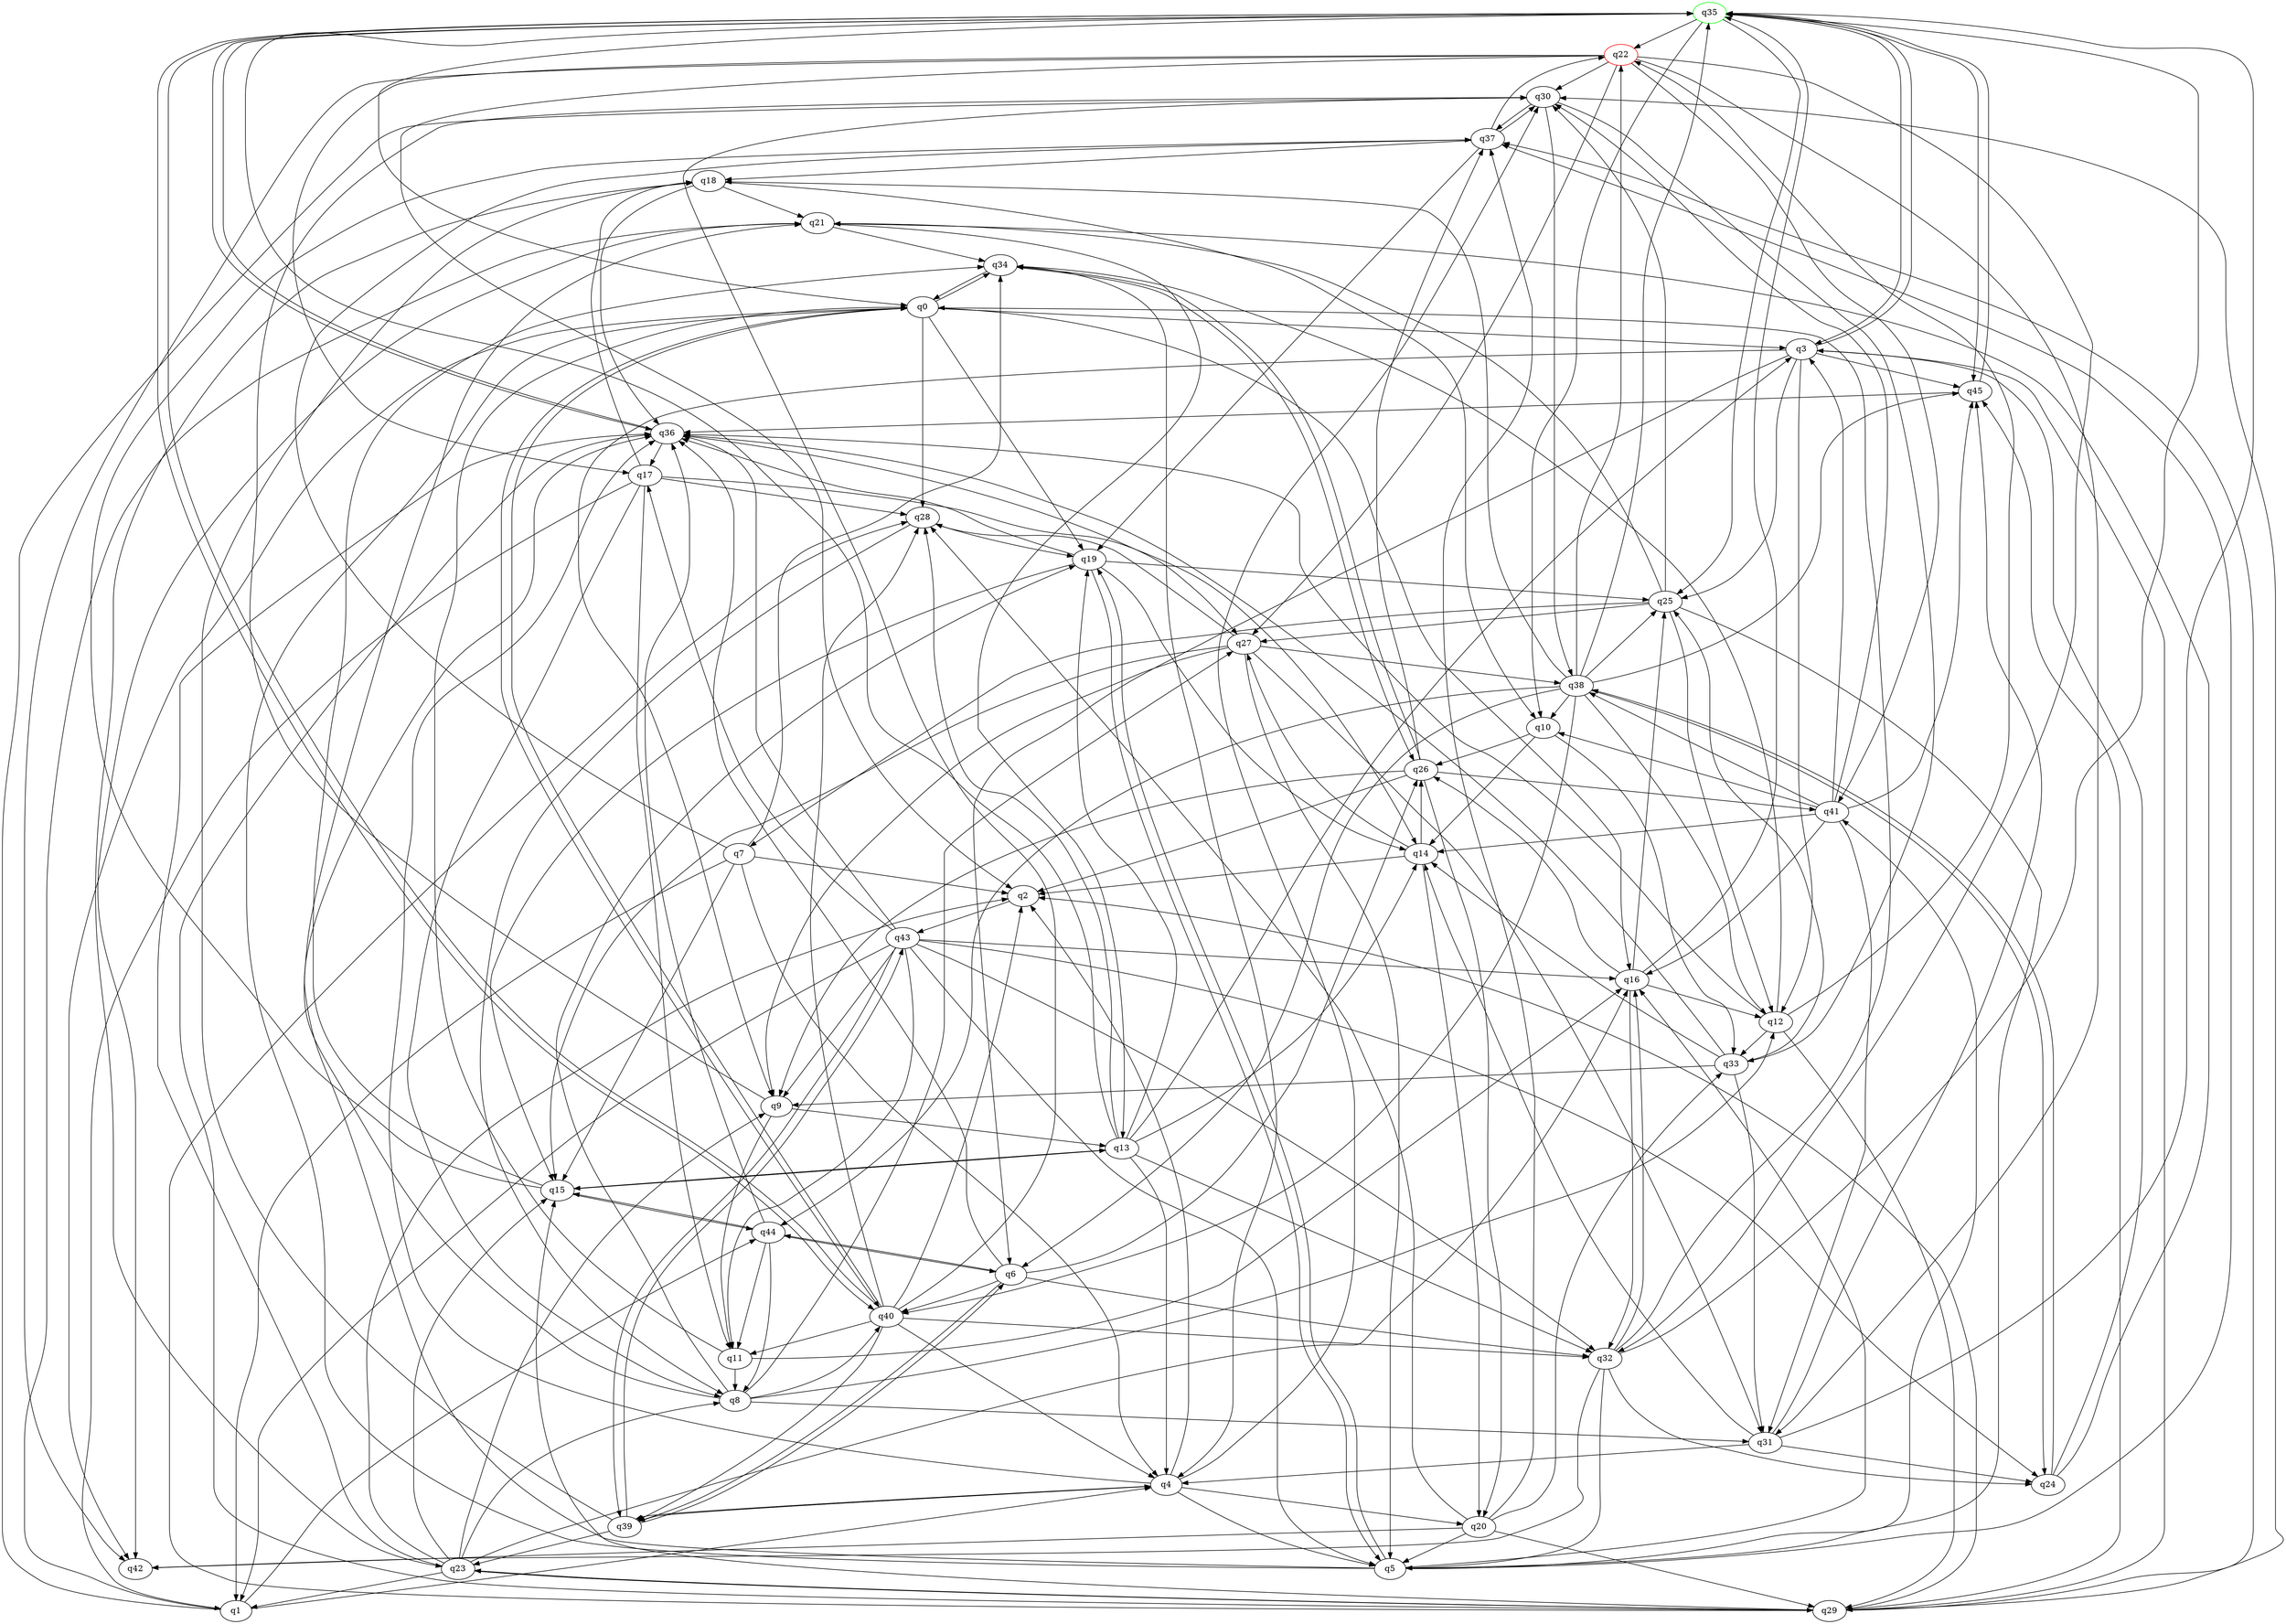 digraph A{
q35 [initial=1,color=green];
q22 [final=1,color=red];
q0 -> q3;
q0 -> q16;
q0 -> q19;
q0 -> q28;
q0 -> q34;
q0 -> q40;
q0 -> q42;
q1 -> q4;
q1 -> q21;
q1 -> q30;
q1 -> q44;
q2 -> q43;
q3 -> q6;
q3 -> q9;
q3 -> q12;
q3 -> q25;
q3 -> q29;
q3 -> q35;
q3 -> q45;
q4 -> q2;
q4 -> q5;
q4 -> q20;
q4 -> q30;
q4 -> q36;
q4 -> q39;
q5 -> q0;
q5 -> q16;
q5 -> q19;
q5 -> q36;
q5 -> q37;
q5 -> q41;
q6 -> q26;
q6 -> q32;
q6 -> q36;
q6 -> q39;
q6 -> q40;
q6 -> q44;
q7 -> q1;
q7 -> q2;
q7 -> q4;
q7 -> q15;
q7 -> q34;
q7 -> q37;
q8 -> q12;
q8 -> q19;
q8 -> q21;
q8 -> q27;
q8 -> q31;
q8 -> q40;
q9 -> q11;
q9 -> q13;
q9 -> q30;
q10 -> q14;
q10 -> q26;
q10 -> q33;
q11 -> q0;
q11 -> q8;
q11 -> q16;
q12 -> q22;
q12 -> q29;
q12 -> q33;
q12 -> q34;
q12 -> q36;
q13 -> q3;
q13 -> q4;
q13 -> q14;
q13 -> q15;
q13 -> q19;
q13 -> q28;
q13 -> q32;
q13 -> q35;
q14 -> q2;
q14 -> q20;
q14 -> q26;
q14 -> q27;
q15 -> q13;
q15 -> q34;
q15 -> q37;
q15 -> q44;
q16 -> q12;
q16 -> q25;
q16 -> q26;
q16 -> q32;
q16 -> q35;
q17 -> q1;
q17 -> q8;
q17 -> q11;
q17 -> q14;
q17 -> q18;
q17 -> q28;
q18 -> q10;
q18 -> q21;
q18 -> q23;
q18 -> q36;
q19 -> q5;
q19 -> q14;
q19 -> q15;
q19 -> q25;
q19 -> q36;
q20 -> q5;
q20 -> q28;
q20 -> q29;
q20 -> q33;
q20 -> q37;
q20 -> q42;
q21 -> q13;
q21 -> q34;
q21 -> q42;
q22 -> q2;
q22 -> q17;
q22 -> q27;
q22 -> q30;
q22 -> q31;
q22 -> q32;
q22 -> q41;
q22 -> q42;
q23 -> q1;
q23 -> q2;
q23 -> q8;
q23 -> q9;
q23 -> q15;
q23 -> q16;
q23 -> q29;
q23 -> q36;
q24 -> q3;
q24 -> q21;
q24 -> q38;
q25 -> q5;
q25 -> q7;
q25 -> q12;
q25 -> q21;
q25 -> q27;
q25 -> q30;
q26 -> q2;
q26 -> q9;
q26 -> q20;
q26 -> q34;
q26 -> q37;
q26 -> q41;
q27 -> q5;
q27 -> q9;
q27 -> q15;
q27 -> q28;
q27 -> q31;
q27 -> q38;
q28 -> q8;
q28 -> q19;
q29 -> q2;
q29 -> q15;
q29 -> q23;
q29 -> q28;
q29 -> q30;
q29 -> q36;
q29 -> q37;
q29 -> q45;
q30 -> q33;
q30 -> q37;
q30 -> q38;
q31 -> q4;
q31 -> q14;
q31 -> q24;
q31 -> q35;
q31 -> q45;
q32 -> q0;
q32 -> q5;
q32 -> q16;
q32 -> q24;
q32 -> q35;
q32 -> q42;
q33 -> q9;
q33 -> q14;
q33 -> q25;
q33 -> q31;
q33 -> q36;
q34 -> q0;
q34 -> q4;
q34 -> q26;
q35 -> q0;
q35 -> q3;
q35 -> q10;
q35 -> q22;
q35 -> q25;
q35 -> q36;
q35 -> q40;
q35 -> q45;
q36 -> q17;
q36 -> q27;
q36 -> q35;
q37 -> q18;
q37 -> q19;
q37 -> q22;
q37 -> q30;
q38 -> q6;
q38 -> q10;
q38 -> q12;
q38 -> q18;
q38 -> q22;
q38 -> q24;
q38 -> q25;
q38 -> q35;
q38 -> q40;
q38 -> q44;
q38 -> q45;
q39 -> q4;
q39 -> q6;
q39 -> q18;
q39 -> q23;
q39 -> q43;
q40 -> q0;
q40 -> q2;
q40 -> q4;
q40 -> q11;
q40 -> q28;
q40 -> q30;
q40 -> q32;
q40 -> q35;
q40 -> q39;
q41 -> q3;
q41 -> q10;
q41 -> q14;
q41 -> q16;
q41 -> q30;
q41 -> q31;
q41 -> q38;
q41 -> q45;
q43 -> q1;
q43 -> q5;
q43 -> q9;
q43 -> q11;
q43 -> q16;
q43 -> q17;
q43 -> q24;
q43 -> q32;
q43 -> q36;
q43 -> q39;
q44 -> q6;
q44 -> q8;
q44 -> q11;
q44 -> q15;
q44 -> q36;
q45 -> q35;
q45 -> q36;
}
